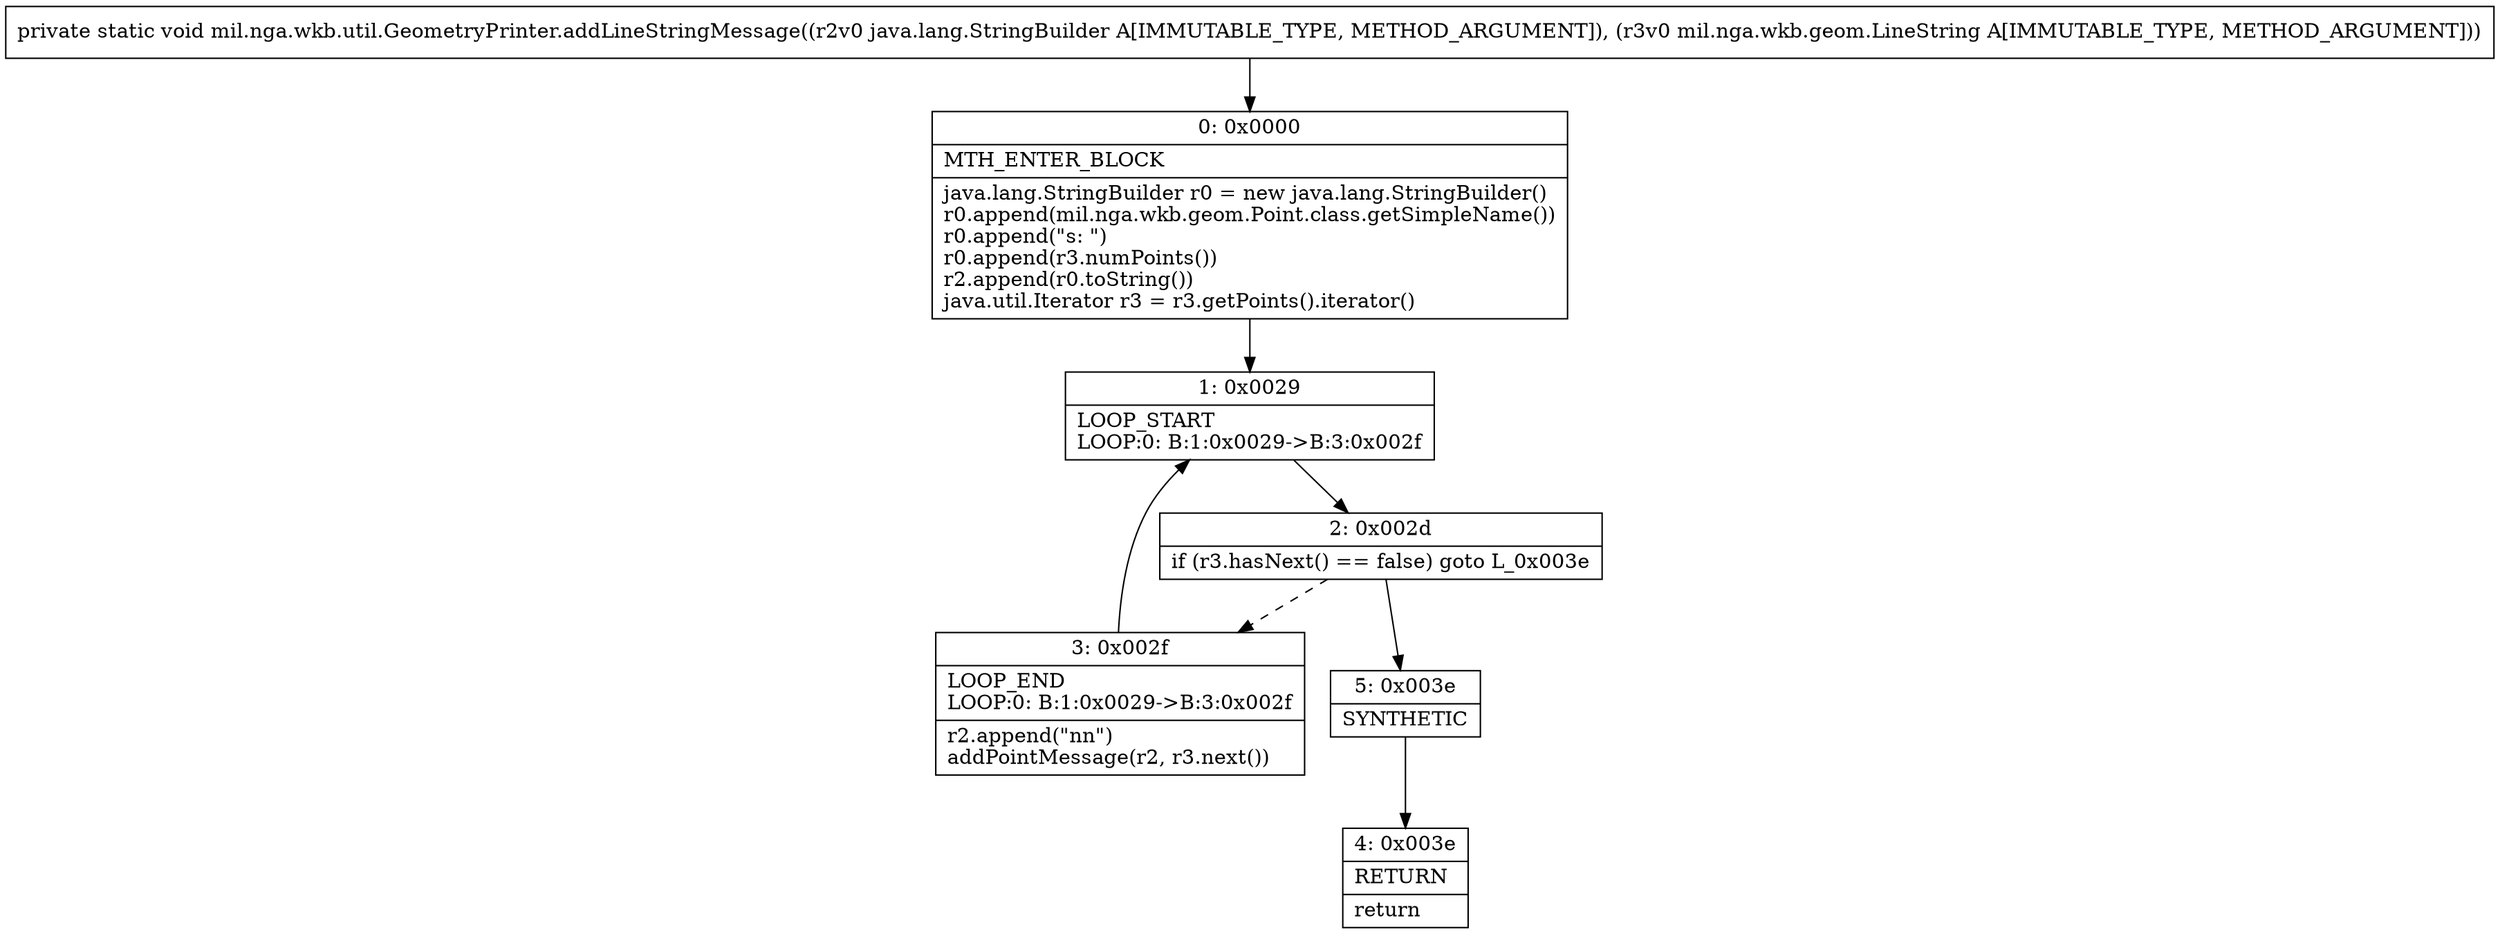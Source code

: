 digraph "CFG formil.nga.wkb.util.GeometryPrinter.addLineStringMessage(Ljava\/lang\/StringBuilder;Lmil\/nga\/wkb\/geom\/LineString;)V" {
Node_0 [shape=record,label="{0\:\ 0x0000|MTH_ENTER_BLOCK\l|java.lang.StringBuilder r0 = new java.lang.StringBuilder()\lr0.append(mil.nga.wkb.geom.Point.class.getSimpleName())\lr0.append(\"s: \")\lr0.append(r3.numPoints())\lr2.append(r0.toString())\ljava.util.Iterator r3 = r3.getPoints().iterator()\l}"];
Node_1 [shape=record,label="{1\:\ 0x0029|LOOP_START\lLOOP:0: B:1:0x0029\-\>B:3:0x002f\l}"];
Node_2 [shape=record,label="{2\:\ 0x002d|if (r3.hasNext() == false) goto L_0x003e\l}"];
Node_3 [shape=record,label="{3\:\ 0x002f|LOOP_END\lLOOP:0: B:1:0x0029\-\>B:3:0x002f\l|r2.append(\"nn\")\laddPointMessage(r2, r3.next())\l}"];
Node_4 [shape=record,label="{4\:\ 0x003e|RETURN\l|return\l}"];
Node_5 [shape=record,label="{5\:\ 0x003e|SYNTHETIC\l}"];
MethodNode[shape=record,label="{private static void mil.nga.wkb.util.GeometryPrinter.addLineStringMessage((r2v0 java.lang.StringBuilder A[IMMUTABLE_TYPE, METHOD_ARGUMENT]), (r3v0 mil.nga.wkb.geom.LineString A[IMMUTABLE_TYPE, METHOD_ARGUMENT])) }"];
MethodNode -> Node_0;
Node_0 -> Node_1;
Node_1 -> Node_2;
Node_2 -> Node_3[style=dashed];
Node_2 -> Node_5;
Node_3 -> Node_1;
Node_5 -> Node_4;
}


